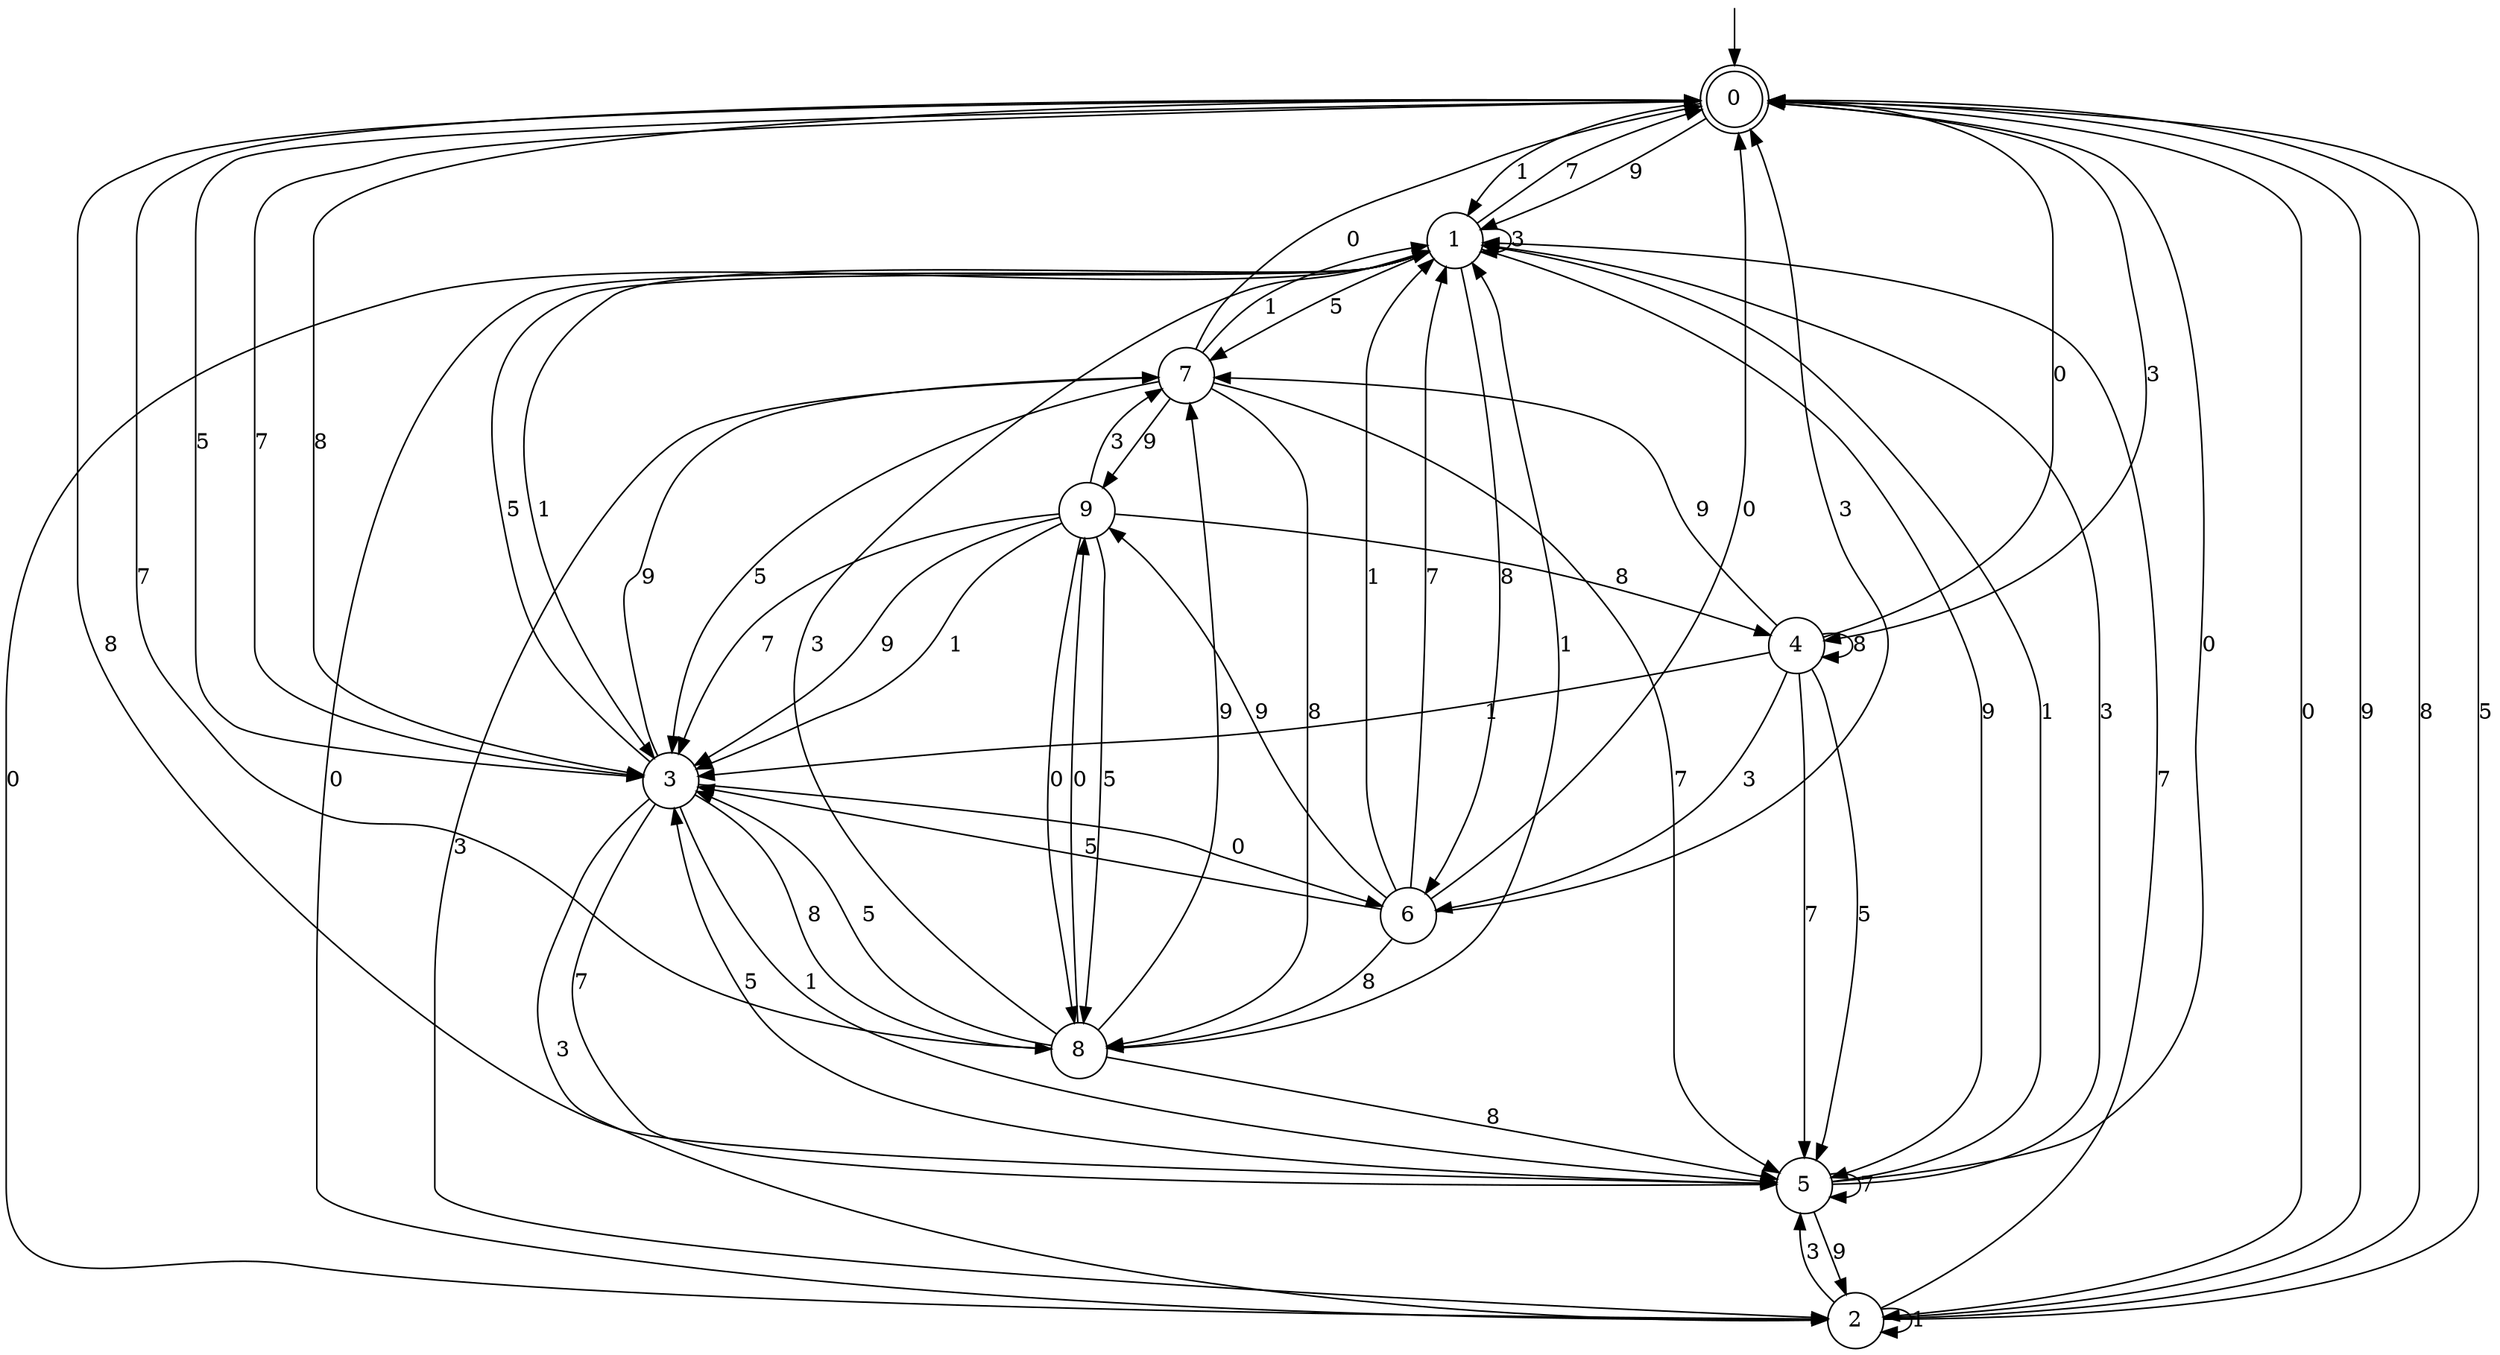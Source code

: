 digraph g {

	s0 [shape="doublecircle" label="0"];
	s1 [shape="circle" label="1"];
	s2 [shape="circle" label="2"];
	s3 [shape="circle" label="3"];
	s4 [shape="circle" label="4"];
	s5 [shape="circle" label="5"];
	s6 [shape="circle" label="6"];
	s7 [shape="circle" label="7"];
	s8 [shape="circle" label="8"];
	s9 [shape="circle" label="9"];
	s0 -> s1 [label="9"];
	s0 -> s2 [label="0"];
	s0 -> s3 [label="8"];
	s0 -> s3 [label="5"];
	s0 -> s1 [label="1"];
	s0 -> s3 [label="7"];
	s0 -> s4 [label="3"];
	s1 -> s5 [label="9"];
	s1 -> s2 [label="0"];
	s1 -> s6 [label="8"];
	s1 -> s7 [label="5"];
	s1 -> s3 [label="1"];
	s1 -> s0 [label="7"];
	s1 -> s1 [label="3"];
	s2 -> s0 [label="9"];
	s2 -> s1 [label="0"];
	s2 -> s0 [label="8"];
	s2 -> s0 [label="5"];
	s2 -> s2 [label="1"];
	s2 -> s1 [label="7"];
	s2 -> s5 [label="3"];
	s3 -> s7 [label="9"];
	s3 -> s6 [label="0"];
	s3 -> s8 [label="8"];
	s3 -> s1 [label="5"];
	s3 -> s5 [label="1"];
	s3 -> s5 [label="7"];
	s3 -> s2 [label="3"];
	s4 -> s7 [label="9"];
	s4 -> s0 [label="0"];
	s4 -> s4 [label="8"];
	s4 -> s5 [label="5"];
	s4 -> s3 [label="1"];
	s4 -> s5 [label="7"];
	s4 -> s6 [label="3"];
	s5 -> s2 [label="9"];
	s5 -> s0 [label="0"];
	s5 -> s0 [label="8"];
	s5 -> s3 [label="5"];
	s5 -> s1 [label="1"];
	s5 -> s5 [label="7"];
	s5 -> s1 [label="3"];
	s6 -> s9 [label="9"];
	s6 -> s0 [label="0"];
	s6 -> s8 [label="8"];
	s6 -> s3 [label="5"];
	s6 -> s1 [label="1"];
	s6 -> s1 [label="7"];
	s6 -> s0 [label="3"];
	s7 -> s9 [label="9"];
	s7 -> s0 [label="0"];
	s7 -> s8 [label="8"];
	s7 -> s3 [label="5"];
	s7 -> s1 [label="1"];
	s7 -> s5 [label="7"];
	s7 -> s2 [label="3"];
	s8 -> s7 [label="9"];
	s8 -> s9 [label="0"];
	s8 -> s5 [label="8"];
	s8 -> s3 [label="5"];
	s8 -> s1 [label="1"];
	s8 -> s0 [label="7"];
	s8 -> s1 [label="3"];
	s9 -> s3 [label="9"];
	s9 -> s8 [label="0"];
	s9 -> s4 [label="8"];
	s9 -> s8 [label="5"];
	s9 -> s3 [label="1"];
	s9 -> s3 [label="7"];
	s9 -> s7 [label="3"];

__start0 [label="" shape="none" width="0" height="0"];
__start0 -> s0;

}
